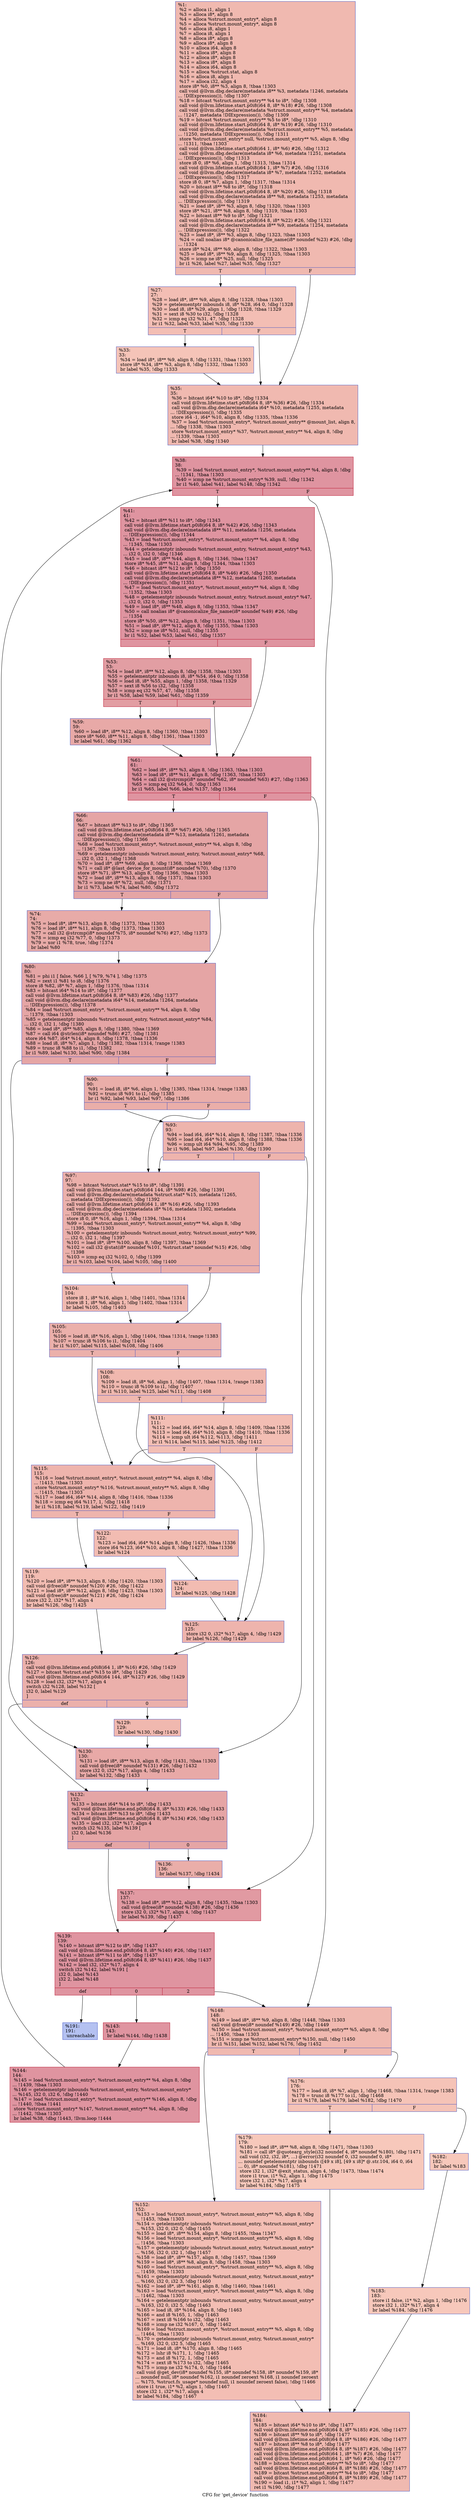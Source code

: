 digraph "CFG for 'get_device' function" {
	label="CFG for 'get_device' function";

	Node0x1122ff0 [shape=record,color="#3d50c3ff", style=filled, fillcolor="#de614d70",label="{%1:\l  %2 = alloca i1, align 1\l  %3 = alloca i8*, align 8\l  %4 = alloca %struct.mount_entry*, align 8\l  %5 = alloca %struct.mount_entry*, align 8\l  %6 = alloca i8, align 1\l  %7 = alloca i8, align 1\l  %8 = alloca i8*, align 8\l  %9 = alloca i8*, align 8\l  %10 = alloca i64, align 8\l  %11 = alloca i8*, align 8\l  %12 = alloca i8*, align 8\l  %13 = alloca i8*, align 8\l  %14 = alloca i64, align 8\l  %15 = alloca %struct.stat, align 8\l  %16 = alloca i8, align 1\l  %17 = alloca i32, align 4\l  store i8* %0, i8** %3, align 8, !tbaa !1303\l  call void @llvm.dbg.declare(metadata i8** %3, metadata !1246, metadata\l... !DIExpression()), !dbg !1307\l  %18 = bitcast %struct.mount_entry** %4 to i8*, !dbg !1308\l  call void @llvm.lifetime.start.p0i8(i64 8, i8* %18) #26, !dbg !1308\l  call void @llvm.dbg.declare(metadata %struct.mount_entry** %4, metadata\l... !1247, metadata !DIExpression()), !dbg !1309\l  %19 = bitcast %struct.mount_entry** %5 to i8*, !dbg !1310\l  call void @llvm.lifetime.start.p0i8(i64 8, i8* %19) #26, !dbg !1310\l  call void @llvm.dbg.declare(metadata %struct.mount_entry** %5, metadata\l... !1250, metadata !DIExpression()), !dbg !1311\l  store %struct.mount_entry* null, %struct.mount_entry** %5, align 8, !dbg\l... !1311, !tbaa !1303\l  call void @llvm.lifetime.start.p0i8(i64 1, i8* %6) #26, !dbg !1312\l  call void @llvm.dbg.declare(metadata i8* %6, metadata !1251, metadata\l... !DIExpression()), !dbg !1313\l  store i8 0, i8* %6, align 1, !dbg !1313, !tbaa !1314\l  call void @llvm.lifetime.start.p0i8(i64 1, i8* %7) #26, !dbg !1316\l  call void @llvm.dbg.declare(metadata i8* %7, metadata !1252, metadata\l... !DIExpression()), !dbg !1317\l  store i8 0, i8* %7, align 1, !dbg !1317, !tbaa !1314\l  %20 = bitcast i8** %8 to i8*, !dbg !1318\l  call void @llvm.lifetime.start.p0i8(i64 8, i8* %20) #26, !dbg !1318\l  call void @llvm.dbg.declare(metadata i8** %8, metadata !1253, metadata\l... !DIExpression()), !dbg !1319\l  %21 = load i8*, i8** %3, align 8, !dbg !1320, !tbaa !1303\l  store i8* %21, i8** %8, align 8, !dbg !1319, !tbaa !1303\l  %22 = bitcast i8** %9 to i8*, !dbg !1321\l  call void @llvm.lifetime.start.p0i8(i64 8, i8* %22) #26, !dbg !1321\l  call void @llvm.dbg.declare(metadata i8** %9, metadata !1254, metadata\l... !DIExpression()), !dbg !1322\l  %23 = load i8*, i8** %3, align 8, !dbg !1323, !tbaa !1303\l  %24 = call noalias i8* @canonicalize_file_name(i8* noundef %23) #26, !dbg\l... !1324\l  store i8* %24, i8** %9, align 8, !dbg !1322, !tbaa !1303\l  %25 = load i8*, i8** %9, align 8, !dbg !1325, !tbaa !1303\l  %26 = icmp ne i8* %25, null, !dbg !1325\l  br i1 %26, label %27, label %35, !dbg !1327\l|{<s0>T|<s1>F}}"];
	Node0x1122ff0:s0 -> Node0x1124ca0;
	Node0x1122ff0:s1 -> Node0x1124d40;
	Node0x1124ca0 [shape=record,color="#3d50c3ff", style=filled, fillcolor="#e36c5570",label="{%27:\l27:                                               \l  %28 = load i8*, i8** %9, align 8, !dbg !1328, !tbaa !1303\l  %29 = getelementptr inbounds i8, i8* %28, i64 0, !dbg !1328\l  %30 = load i8, i8* %29, align 1, !dbg !1328, !tbaa !1329\l  %31 = sext i8 %30 to i32, !dbg !1328\l  %32 = icmp eq i32 %31, 47, !dbg !1328\l  br i1 %32, label %33, label %35, !dbg !1330\l|{<s0>T|<s1>F}}"];
	Node0x1124ca0:s0 -> Node0x1124cf0;
	Node0x1124ca0:s1 -> Node0x1124d40;
	Node0x1124cf0 [shape=record,color="#3d50c3ff", style=filled, fillcolor="#e97a5f70",label="{%33:\l33:                                               \l  %34 = load i8*, i8** %9, align 8, !dbg !1331, !tbaa !1303\l  store i8* %34, i8** %3, align 8, !dbg !1332, !tbaa !1303\l  br label %35, !dbg !1333\l}"];
	Node0x1124cf0 -> Node0x1124d40;
	Node0x1124d40 [shape=record,color="#3d50c3ff", style=filled, fillcolor="#de614d70",label="{%35:\l35:                                               \l  %36 = bitcast i64* %10 to i8*, !dbg !1334\l  call void @llvm.lifetime.start.p0i8(i64 8, i8* %36) #26, !dbg !1334\l  call void @llvm.dbg.declare(metadata i64* %10, metadata !1255, metadata\l... !DIExpression()), !dbg !1335\l  store i64 -1, i64* %10, align 8, !dbg !1335, !tbaa !1336\l  %37 = load %struct.mount_entry*, %struct.mount_entry** @mount_list, align 8,\l... !dbg !1338, !tbaa !1303\l  store %struct.mount_entry* %37, %struct.mount_entry** %4, align 8, !dbg\l... !1339, !tbaa !1303\l  br label %38, !dbg !1340\l}"];
	Node0x1124d40 -> Node0x1124d90;
	Node0x1124d90 [shape=record,color="#b70d28ff", style=filled, fillcolor="#b70d2870",label="{%38:\l38:                                               \l  %39 = load %struct.mount_entry*, %struct.mount_entry** %4, align 8, !dbg\l... !1341, !tbaa !1303\l  %40 = icmp ne %struct.mount_entry* %39, null, !dbg !1342\l  br i1 %40, label %41, label %148, !dbg !1342\l|{<s0>T|<s1>F}}"];
	Node0x1124d90:s0 -> Node0x1124de0;
	Node0x1124d90:s1 -> Node0x11256a0;
	Node0x1124de0 [shape=record,color="#b70d28ff", style=filled, fillcolor="#b70d2870",label="{%41:\l41:                                               \l  %42 = bitcast i8** %11 to i8*, !dbg !1343\l  call void @llvm.lifetime.start.p0i8(i64 8, i8* %42) #26, !dbg !1343\l  call void @llvm.dbg.declare(metadata i8** %11, metadata !1256, metadata\l... !DIExpression()), !dbg !1344\l  %43 = load %struct.mount_entry*, %struct.mount_entry** %4, align 8, !dbg\l... !1345, !tbaa !1303\l  %44 = getelementptr inbounds %struct.mount_entry, %struct.mount_entry* %43,\l... i32 0, i32 0, !dbg !1346\l  %45 = load i8*, i8** %44, align 8, !dbg !1346, !tbaa !1347\l  store i8* %45, i8** %11, align 8, !dbg !1344, !tbaa !1303\l  %46 = bitcast i8** %12 to i8*, !dbg !1350\l  call void @llvm.lifetime.start.p0i8(i64 8, i8* %46) #26, !dbg !1350\l  call void @llvm.dbg.declare(metadata i8** %12, metadata !1260, metadata\l... !DIExpression()), !dbg !1351\l  %47 = load %struct.mount_entry*, %struct.mount_entry** %4, align 8, !dbg\l... !1352, !tbaa !1303\l  %48 = getelementptr inbounds %struct.mount_entry, %struct.mount_entry* %47,\l... i32 0, i32 0, !dbg !1353\l  %49 = load i8*, i8** %48, align 8, !dbg !1353, !tbaa !1347\l  %50 = call noalias i8* @canonicalize_file_name(i8* noundef %49) #26, !dbg\l... !1354\l  store i8* %50, i8** %12, align 8, !dbg !1351, !tbaa !1303\l  %51 = load i8*, i8** %12, align 8, !dbg !1355, !tbaa !1303\l  %52 = icmp ne i8* %51, null, !dbg !1355\l  br i1 %52, label %53, label %61, !dbg !1357\l|{<s0>T|<s1>F}}"];
	Node0x1124de0:s0 -> Node0x1124e30;
	Node0x1124de0:s1 -> Node0x1124ed0;
	Node0x1124e30 [shape=record,color="#b70d28ff", style=filled, fillcolor="#be242e70",label="{%53:\l53:                                               \l  %54 = load i8*, i8** %12, align 8, !dbg !1358, !tbaa !1303\l  %55 = getelementptr inbounds i8, i8* %54, i64 0, !dbg !1358\l  %56 = load i8, i8* %55, align 1, !dbg !1358, !tbaa !1329\l  %57 = sext i8 %56 to i32, !dbg !1358\l  %58 = icmp eq i32 %57, 47, !dbg !1358\l  br i1 %58, label %59, label %61, !dbg !1359\l|{<s0>T|<s1>F}}"];
	Node0x1124e30:s0 -> Node0x1124e80;
	Node0x1124e30:s1 -> Node0x1124ed0;
	Node0x1124e80 [shape=record,color="#3d50c3ff", style=filled, fillcolor="#ca3b3770",label="{%59:\l59:                                               \l  %60 = load i8*, i8** %12, align 8, !dbg !1360, !tbaa !1303\l  store i8* %60, i8** %11, align 8, !dbg !1361, !tbaa !1303\l  br label %61, !dbg !1362\l}"];
	Node0x1124e80 -> Node0x1124ed0;
	Node0x1124ed0 [shape=record,color="#b70d28ff", style=filled, fillcolor="#b70d2870",label="{%61:\l61:                                               \l  %62 = load i8*, i8** %3, align 8, !dbg !1363, !tbaa !1303\l  %63 = load i8*, i8** %11, align 8, !dbg !1363, !tbaa !1303\l  %64 = call i32 @strcmp(i8* noundef %62, i8* noundef %63) #27, !dbg !1363\l  %65 = icmp eq i32 %64, 0, !dbg !1363\l  br i1 %65, label %66, label %137, !dbg !1364\l|{<s0>T|<s1>F}}"];
	Node0x1124ed0:s0 -> Node0x1124f20;
	Node0x1124ed0:s1 -> Node0x1125560;
	Node0x1124f20 [shape=record,color="#3d50c3ff", style=filled, fillcolor="#c5333470",label="{%66:\l66:                                               \l  %67 = bitcast i8** %13 to i8*, !dbg !1365\l  call void @llvm.lifetime.start.p0i8(i64 8, i8* %67) #26, !dbg !1365\l  call void @llvm.dbg.declare(metadata i8** %13, metadata !1261, metadata\l... !DIExpression()), !dbg !1366\l  %68 = load %struct.mount_entry*, %struct.mount_entry** %4, align 8, !dbg\l... !1367, !tbaa !1303\l  %69 = getelementptr inbounds %struct.mount_entry, %struct.mount_entry* %68,\l... i32 0, i32 1, !dbg !1368\l  %70 = load i8*, i8** %69, align 8, !dbg !1368, !tbaa !1369\l  %71 = call i8* @last_device_for_mount(i8* noundef %70), !dbg !1370\l  store i8* %71, i8** %13, align 8, !dbg !1366, !tbaa !1303\l  %72 = load i8*, i8** %13, align 8, !dbg !1371, !tbaa !1303\l  %73 = icmp ne i8* %72, null, !dbg !1371\l  br i1 %73, label %74, label %80, !dbg !1372\l|{<s0>T|<s1>F}}"];
	Node0x1124f20:s0 -> Node0x1124f70;
	Node0x1124f20:s1 -> Node0x1124fc0;
	Node0x1124f70 [shape=record,color="#3d50c3ff", style=filled, fillcolor="#cc403a70",label="{%74:\l74:                                               \l  %75 = load i8*, i8** %13, align 8, !dbg !1373, !tbaa !1303\l  %76 = load i8*, i8** %11, align 8, !dbg !1373, !tbaa !1303\l  %77 = call i32 @strcmp(i8* noundef %75, i8* noundef %76) #27, !dbg !1373\l  %78 = icmp eq i32 %77, 0, !dbg !1373\l  %79 = xor i1 %78, true, !dbg !1374\l  br label %80\l}"];
	Node0x1124f70 -> Node0x1124fc0;
	Node0x1124fc0 [shape=record,color="#3d50c3ff", style=filled, fillcolor="#c5333470",label="{%80:\l80:                                               \l  %81 = phi i1 [ false, %66 ], [ %79, %74 ], !dbg !1375\l  %82 = zext i1 %81 to i8, !dbg !1376\l  store i8 %82, i8* %7, align 1, !dbg !1376, !tbaa !1314\l  %83 = bitcast i64* %14 to i8*, !dbg !1377\l  call void @llvm.lifetime.start.p0i8(i64 8, i8* %83) #26, !dbg !1377\l  call void @llvm.dbg.declare(metadata i64* %14, metadata !1264, metadata\l... !DIExpression()), !dbg !1378\l  %84 = load %struct.mount_entry*, %struct.mount_entry** %4, align 8, !dbg\l... !1379, !tbaa !1303\l  %85 = getelementptr inbounds %struct.mount_entry, %struct.mount_entry* %84,\l... i32 0, i32 1, !dbg !1380\l  %86 = load i8*, i8** %85, align 8, !dbg !1380, !tbaa !1369\l  %87 = call i64 @strlen(i8* noundef %86) #27, !dbg !1381\l  store i64 %87, i64* %14, align 8, !dbg !1378, !tbaa !1336\l  %88 = load i8, i8* %7, align 1, !dbg !1382, !tbaa !1314, !range !1383\l  %89 = trunc i8 %88 to i1, !dbg !1382\l  br i1 %89, label %130, label %90, !dbg !1384\l|{<s0>T|<s1>F}}"];
	Node0x1124fc0:s0 -> Node0x1125470;
	Node0x1124fc0:s1 -> Node0x1125010;
	Node0x1125010 [shape=record,color="#3d50c3ff", style=filled, fillcolor="#d0473d70",label="{%90:\l90:                                               \l  %91 = load i8, i8* %6, align 1, !dbg !1385, !tbaa !1314, !range !1383\l  %92 = trunc i8 %91 to i1, !dbg !1385\l  br i1 %92, label %93, label %97, !dbg !1386\l|{<s0>T|<s1>F}}"];
	Node0x1125010:s0 -> Node0x1125060;
	Node0x1125010:s1 -> Node0x11250b0;
	Node0x1125060 [shape=record,color="#3d50c3ff", style=filled, fillcolor="#d8564670",label="{%93:\l93:                                               \l  %94 = load i64, i64* %14, align 8, !dbg !1387, !tbaa !1336\l  %95 = load i64, i64* %10, align 8, !dbg !1388, !tbaa !1336\l  %96 = icmp ult i64 %94, %95, !dbg !1389\l  br i1 %96, label %97, label %130, !dbg !1390\l|{<s0>T|<s1>F}}"];
	Node0x1125060:s0 -> Node0x11250b0;
	Node0x1125060:s1 -> Node0x1125470;
	Node0x11250b0 [shape=record,color="#3d50c3ff", style=filled, fillcolor="#d24b4070",label="{%97:\l97:                                               \l  %98 = bitcast %struct.stat* %15 to i8*, !dbg !1391\l  call void @llvm.lifetime.start.p0i8(i64 144, i8* %98) #26, !dbg !1391\l  call void @llvm.dbg.declare(metadata %struct.stat* %15, metadata !1265,\l... metadata !DIExpression()), !dbg !1392\l  call void @llvm.lifetime.start.p0i8(i64 1, i8* %16) #26, !dbg !1393\l  call void @llvm.dbg.declare(metadata i8* %16, metadata !1302, metadata\l... !DIExpression()), !dbg !1394\l  store i8 0, i8* %16, align 1, !dbg !1394, !tbaa !1314\l  %99 = load %struct.mount_entry*, %struct.mount_entry** %4, align 8, !dbg\l... !1395, !tbaa !1303\l  %100 = getelementptr inbounds %struct.mount_entry, %struct.mount_entry* %99,\l... i32 0, i32 1, !dbg !1397\l  %101 = load i8*, i8** %100, align 8, !dbg !1397, !tbaa !1369\l  %102 = call i32 @stat(i8* noundef %101, %struct.stat* noundef %15) #26, !dbg\l... !1398\l  %103 = icmp eq i32 %102, 0, !dbg !1399\l  br i1 %103, label %104, label %105, !dbg !1400\l|{<s0>T|<s1>F}}"];
	Node0x11250b0:s0 -> Node0x1125100;
	Node0x11250b0:s1 -> Node0x1125150;
	Node0x1125100 [shape=record,color="#3d50c3ff", style=filled, fillcolor="#de614d70",label="{%104:\l104:                                              \l  store i8 1, i8* %16, align 1, !dbg !1401, !tbaa !1314\l  store i8 1, i8* %6, align 1, !dbg !1402, !tbaa !1314\l  br label %105, !dbg !1403\l}"];
	Node0x1125100 -> Node0x1125150;
	Node0x1125150 [shape=record,color="#3d50c3ff", style=filled, fillcolor="#d24b4070",label="{%105:\l105:                                              \l  %106 = load i8, i8* %16, align 1, !dbg !1404, !tbaa !1314, !range !1383\l  %107 = trunc i8 %106 to i1, !dbg !1404\l  br i1 %107, label %115, label %108, !dbg !1406\l|{<s0>T|<s1>F}}"];
	Node0x1125150:s0 -> Node0x1125240;
	Node0x1125150:s1 -> Node0x11251a0;
	Node0x11251a0 [shape=record,color="#3d50c3ff", style=filled, fillcolor="#dc5d4a70",label="{%108:\l108:                                              \l  %109 = load i8, i8* %6, align 1, !dbg !1407, !tbaa !1314, !range !1383\l  %110 = trunc i8 %109 to i1, !dbg !1407\l  br i1 %110, label %125, label %111, !dbg !1408\l|{<s0>T|<s1>F}}"];
	Node0x11251a0:s0 -> Node0x1125380;
	Node0x11251a0:s1 -> Node0x11251f0;
	Node0x11251f0 [shape=record,color="#3d50c3ff", style=filled, fillcolor="#e36c5570",label="{%111:\l111:                                              \l  %112 = load i64, i64* %14, align 8, !dbg !1409, !tbaa !1336\l  %113 = load i64, i64* %10, align 8, !dbg !1410, !tbaa !1336\l  %114 = icmp ult i64 %112, %113, !dbg !1411\l  br i1 %114, label %115, label %125, !dbg !1412\l|{<s0>T|<s1>F}}"];
	Node0x11251f0:s0 -> Node0x1125240;
	Node0x11251f0:s1 -> Node0x1125380;
	Node0x1125240 [shape=record,color="#3d50c3ff", style=filled, fillcolor="#d8564670",label="{%115:\l115:                                              \l  %116 = load %struct.mount_entry*, %struct.mount_entry** %4, align 8, !dbg\l... !1413, !tbaa !1303\l  store %struct.mount_entry* %116, %struct.mount_entry** %5, align 8, !dbg\l... !1415, !tbaa !1303\l  %117 = load i64, i64* %14, align 8, !dbg !1416, !tbaa !1336\l  %118 = icmp eq i64 %117, 1, !dbg !1418\l  br i1 %118, label %119, label %122, !dbg !1419\l|{<s0>T|<s1>F}}"];
	Node0x1125240:s0 -> Node0x1125290;
	Node0x1125240:s1 -> Node0x11252e0;
	Node0x1125290 [shape=record,color="#3d50c3ff", style=filled, fillcolor="#e1675170",label="{%119:\l119:                                              \l  %120 = load i8*, i8** %13, align 8, !dbg !1420, !tbaa !1303\l  call void @free(i8* noundef %120) #26, !dbg !1422\l  %121 = load i8*, i8** %12, align 8, !dbg !1423, !tbaa !1303\l  call void @free(i8* noundef %121) #26, !dbg !1424\l  store i32 2, i32* %17, align 4\l  br label %126, !dbg !1425\l}"];
	Node0x1125290 -> Node0x11253d0;
	Node0x11252e0 [shape=record,color="#3d50c3ff", style=filled, fillcolor="#e1675170",label="{%122:\l122:                                              \l  %123 = load i64, i64* %14, align 8, !dbg !1426, !tbaa !1336\l  store i64 %123, i64* %10, align 8, !dbg !1427, !tbaa !1336\l  br label %124\l}"];
	Node0x11252e0 -> Node0x1125330;
	Node0x1125330 [shape=record,color="#3d50c3ff", style=filled, fillcolor="#e1675170",label="{%124:\l124:                                              \l  br label %125, !dbg !1428\l}"];
	Node0x1125330 -> Node0x1125380;
	Node0x1125380 [shape=record,color="#3d50c3ff", style=filled, fillcolor="#d8564670",label="{%125:\l125:                                              \l  store i32 0, i32* %17, align 4, !dbg !1429\l  br label %126, !dbg !1429\l}"];
	Node0x1125380 -> Node0x11253d0;
	Node0x11253d0 [shape=record,color="#3d50c3ff", style=filled, fillcolor="#d24b4070",label="{%126:\l126:                                              \l  call void @llvm.lifetime.end.p0i8(i64 1, i8* %16) #26, !dbg !1429\l  %127 = bitcast %struct.stat* %15 to i8*, !dbg !1429\l  call void @llvm.lifetime.end.p0i8(i64 144, i8* %127) #26, !dbg !1429\l  %128 = load i32, i32* %17, align 4\l  switch i32 %128, label %132 [\l    i32 0, label %129\l  ]\l|{<s0>def|<s1>0}}"];
	Node0x11253d0:s0 -> Node0x11254c0;
	Node0x11253d0:s1 -> Node0x1125420;
	Node0x1125420 [shape=record,color="#3d50c3ff", style=filled, fillcolor="#dc5d4a70",label="{%129:\l129:                                              \l  br label %130, !dbg !1430\l}"];
	Node0x1125420 -> Node0x1125470;
	Node0x1125470 [shape=record,color="#3d50c3ff", style=filled, fillcolor="#ca3b3770",label="{%130:\l130:                                              \l  %131 = load i8*, i8** %13, align 8, !dbg !1431, !tbaa !1303\l  call void @free(i8* noundef %131) #26, !dbg !1432\l  store i32 0, i32* %17, align 4, !dbg !1433\l  br label %132, !dbg !1433\l}"];
	Node0x1125470 -> Node0x11254c0;
	Node0x11254c0 [shape=record,color="#3d50c3ff", style=filled, fillcolor="#c5333470",label="{%132:\l132:                                              \l  %133 = bitcast i64* %14 to i8*, !dbg !1433\l  call void @llvm.lifetime.end.p0i8(i64 8, i8* %133) #26, !dbg !1433\l  %134 = bitcast i8** %13 to i8*, !dbg !1433\l  call void @llvm.lifetime.end.p0i8(i64 8, i8* %134) #26, !dbg !1433\l  %135 = load i32, i32* %17, align 4\l  switch i32 %135, label %139 [\l    i32 0, label %136\l  ]\l|{<s0>def|<s1>0}}"];
	Node0x11254c0:s0 -> Node0x11255b0;
	Node0x11254c0:s1 -> Node0x1125510;
	Node0x1125510 [shape=record,color="#3d50c3ff", style=filled, fillcolor="#d0473d70",label="{%136:\l136:                                              \l  br label %137, !dbg !1434\l}"];
	Node0x1125510 -> Node0x1125560;
	Node0x1125560 [shape=record,color="#b70d28ff", style=filled, fillcolor="#bb1b2c70",label="{%137:\l137:                                              \l  %138 = load i8*, i8** %12, align 8, !dbg !1435, !tbaa !1303\l  call void @free(i8* noundef %138) #26, !dbg !1436\l  store i32 0, i32* %17, align 4, !dbg !1437\l  br label %139, !dbg !1437\l}"];
	Node0x1125560 -> Node0x11255b0;
	Node0x11255b0 [shape=record,color="#b70d28ff", style=filled, fillcolor="#b70d2870",label="{%139:\l139:                                              \l  %140 = bitcast i8** %12 to i8*, !dbg !1437\l  call void @llvm.lifetime.end.p0i8(i64 8, i8* %140) #26, !dbg !1437\l  %141 = bitcast i8** %11 to i8*, !dbg !1437\l  call void @llvm.lifetime.end.p0i8(i64 8, i8* %141) #26, !dbg !1437\l  %142 = load i32, i32* %17, align 4\l  switch i32 %142, label %191 [\l    i32 0, label %143\l    i32 2, label %148\l  ]\l|{<s0>def|<s1>0|<s2>2}}"];
	Node0x11255b0:s0 -> Node0x11258d0;
	Node0x11255b0:s1 -> Node0x1125600;
	Node0x11255b0:s2 -> Node0x11256a0;
	Node0x1125600 [shape=record,color="#b70d28ff", style=filled, fillcolor="#b70d2870",label="{%143:\l143:                                              \l  br label %144, !dbg !1438\l}"];
	Node0x1125600 -> Node0x1125650;
	Node0x1125650 [shape=record,color="#b70d28ff", style=filled, fillcolor="#b70d2870",label="{%144:\l144:                                              \l  %145 = load %struct.mount_entry*, %struct.mount_entry** %4, align 8, !dbg\l... !1439, !tbaa !1303\l  %146 = getelementptr inbounds %struct.mount_entry, %struct.mount_entry*\l... %145, i32 0, i32 6, !dbg !1440\l  %147 = load %struct.mount_entry*, %struct.mount_entry** %146, align 8, !dbg\l... !1440, !tbaa !1441\l  store %struct.mount_entry* %147, %struct.mount_entry** %4, align 8, !dbg\l... !1442, !tbaa !1303\l  br label %38, !dbg !1443, !llvm.loop !1444\l}"];
	Node0x1125650 -> Node0x1124d90;
	Node0x11256a0 [shape=record,color="#3d50c3ff", style=filled, fillcolor="#de614d70",label="{%148:\l148:                                              \l  %149 = load i8*, i8** %9, align 8, !dbg !1448, !tbaa !1303\l  call void @free(i8* noundef %149) #26, !dbg !1449\l  %150 = load %struct.mount_entry*, %struct.mount_entry** %5, align 8, !dbg\l... !1450, !tbaa !1303\l  %151 = icmp ne %struct.mount_entry* %150, null, !dbg !1450\l  br i1 %151, label %152, label %176, !dbg !1452\l|{<s0>T|<s1>F}}"];
	Node0x11256a0:s0 -> Node0x11256f0;
	Node0x11256a0:s1 -> Node0x1125740;
	Node0x11256f0 [shape=record,color="#3d50c3ff", style=filled, fillcolor="#e36c5570",label="{%152:\l152:                                              \l  %153 = load %struct.mount_entry*, %struct.mount_entry** %5, align 8, !dbg\l... !1453, !tbaa !1303\l  %154 = getelementptr inbounds %struct.mount_entry, %struct.mount_entry*\l... %153, i32 0, i32 0, !dbg !1455\l  %155 = load i8*, i8** %154, align 8, !dbg !1455, !tbaa !1347\l  %156 = load %struct.mount_entry*, %struct.mount_entry** %5, align 8, !dbg\l... !1456, !tbaa !1303\l  %157 = getelementptr inbounds %struct.mount_entry, %struct.mount_entry*\l... %156, i32 0, i32 1, !dbg !1457\l  %158 = load i8*, i8** %157, align 8, !dbg !1457, !tbaa !1369\l  %159 = load i8*, i8** %8, align 8, !dbg !1458, !tbaa !1303\l  %160 = load %struct.mount_entry*, %struct.mount_entry** %5, align 8, !dbg\l... !1459, !tbaa !1303\l  %161 = getelementptr inbounds %struct.mount_entry, %struct.mount_entry*\l... %160, i32 0, i32 3, !dbg !1460\l  %162 = load i8*, i8** %161, align 8, !dbg !1460, !tbaa !1461\l  %163 = load %struct.mount_entry*, %struct.mount_entry** %5, align 8, !dbg\l... !1462, !tbaa !1303\l  %164 = getelementptr inbounds %struct.mount_entry, %struct.mount_entry*\l... %163, i32 0, i32 5, !dbg !1463\l  %165 = load i8, i8* %164, align 8, !dbg !1463\l  %166 = and i8 %165, 1, !dbg !1463\l  %167 = zext i8 %166 to i32, !dbg !1463\l  %168 = icmp ne i32 %167, 0, !dbg !1462\l  %169 = load %struct.mount_entry*, %struct.mount_entry** %5, align 8, !dbg\l... !1464, !tbaa !1303\l  %170 = getelementptr inbounds %struct.mount_entry, %struct.mount_entry*\l... %169, i32 0, i32 5, !dbg !1465\l  %171 = load i8, i8* %170, align 8, !dbg !1465\l  %172 = lshr i8 %171, 1, !dbg !1465\l  %173 = and i8 %172, 1, !dbg !1465\l  %174 = zext i8 %173 to i32, !dbg !1465\l  %175 = icmp ne i32 %174, 0, !dbg !1464\l  call void @get_dev(i8* noundef %155, i8* noundef %158, i8* noundef %159, i8*\l... noundef null, i8* noundef %162, i1 noundef zeroext %168, i1 noundef zeroext\l... %175, %struct.fs_usage* noundef null, i1 noundef zeroext false), !dbg !1466\l  store i1 true, i1* %2, align 1, !dbg !1467\l  store i32 1, i32* %17, align 4\l  br label %184, !dbg !1467\l}"];
	Node0x11256f0 -> Node0x1125880;
	Node0x1125740 [shape=record,color="#3d50c3ff", style=filled, fillcolor="#e8765c70",label="{%176:\l176:                                              \l  %177 = load i8, i8* %7, align 1, !dbg !1468, !tbaa !1314, !range !1383\l  %178 = trunc i8 %177 to i1, !dbg !1468\l  br i1 %178, label %179, label %182, !dbg !1470\l|{<s0>T|<s1>F}}"];
	Node0x1125740:s0 -> Node0x1125790;
	Node0x1125740:s1 -> Node0x11257e0;
	Node0x1125790 [shape=record,color="#3d50c3ff", style=filled, fillcolor="#ed836670",label="{%179:\l179:                                              \l  %180 = load i8*, i8** %8, align 8, !dbg !1471, !tbaa !1303\l  %181 = call i8* @quotearg_style(i32 noundef 4, i8* noundef %180), !dbg !1471\l  call void (i32, i32, i8*, ...) @error(i32 noundef 0, i32 noundef 0, i8*\l... noundef getelementptr inbounds ([49 x i8], [49 x i8]* @.str.104, i64 0, i64\l... 0), i8* noundef %181), !dbg !1471\l  store i32 1, i32* @exit_status, align 4, !dbg !1473, !tbaa !1474\l  store i1 true, i1* %2, align 1, !dbg !1475\l  store i32 1, i32* %17, align 4\l  br label %184, !dbg !1475\l}"];
	Node0x1125790 -> Node0x1125880;
	Node0x11257e0 [shape=record,color="#3d50c3ff", style=filled, fillcolor="#ed836670",label="{%182:\l182:                                              \l  br label %183\l}"];
	Node0x11257e0 -> Node0x1125830;
	Node0x1125830 [shape=record,color="#3d50c3ff", style=filled, fillcolor="#ed836670",label="{%183:\l183:                                              \l  store i1 false, i1* %2, align 1, !dbg !1476\l  store i32 1, i32* %17, align 4\l  br label %184, !dbg !1476\l}"];
	Node0x1125830 -> Node0x1125880;
	Node0x1125880 [shape=record,color="#3d50c3ff", style=filled, fillcolor="#de614d70",label="{%184:\l184:                                              \l  %185 = bitcast i64* %10 to i8*, !dbg !1477\l  call void @llvm.lifetime.end.p0i8(i64 8, i8* %185) #26, !dbg !1477\l  %186 = bitcast i8** %9 to i8*, !dbg !1477\l  call void @llvm.lifetime.end.p0i8(i64 8, i8* %186) #26, !dbg !1477\l  %187 = bitcast i8** %8 to i8*, !dbg !1477\l  call void @llvm.lifetime.end.p0i8(i64 8, i8* %187) #26, !dbg !1477\l  call void @llvm.lifetime.end.p0i8(i64 1, i8* %7) #26, !dbg !1477\l  call void @llvm.lifetime.end.p0i8(i64 1, i8* %6) #26, !dbg !1477\l  %188 = bitcast %struct.mount_entry** %5 to i8*, !dbg !1477\l  call void @llvm.lifetime.end.p0i8(i64 8, i8* %188) #26, !dbg !1477\l  %189 = bitcast %struct.mount_entry** %4 to i8*, !dbg !1477\l  call void @llvm.lifetime.end.p0i8(i64 8, i8* %189) #26, !dbg !1477\l  %190 = load i1, i1* %2, align 1, !dbg !1477\l  ret i1 %190, !dbg !1477\l}"];
	Node0x11258d0 [shape=record,color="#3d50c3ff", style=filled, fillcolor="#5572df70",label="{%191:\l191:                                              \l  unreachable\l}"];
}
